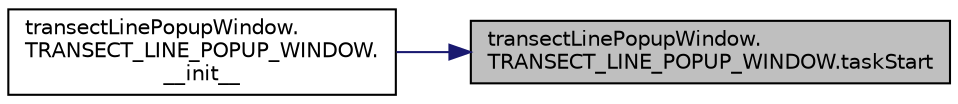 digraph "transectLinePopupWindow.TRANSECT_LINE_POPUP_WINDOW.taskStart"
{
 // LATEX_PDF_SIZE
  edge [fontname="Helvetica",fontsize="10",labelfontname="Helvetica",labelfontsize="10"];
  node [fontname="Helvetica",fontsize="10",shape=record];
  rankdir="RL";
  Node1 [label="transectLinePopupWindow.\lTRANSECT_LINE_POPUP_WINDOW.taskStart",height=0.2,width=0.4,color="black", fillcolor="grey75", style="filled", fontcolor="black",tooltip=" "];
  Node1 -> Node2 [dir="back",color="midnightblue",fontsize="10",style="solid",fontname="Helvetica"];
  Node2 [label="transectLinePopupWindow.\lTRANSECT_LINE_POPUP_WINDOW.\l__init__",height=0.2,width=0.4,color="black", fillcolor="white", style="filled",URL="$classtransect_line_popup_window_1_1_t_r_a_n_s_e_c_t___l_i_n_e___p_o_p_u_p___w_i_n_d_o_w.html#a7baecbba26aff351cc87555e8b8f5de4",tooltip=" "];
}
